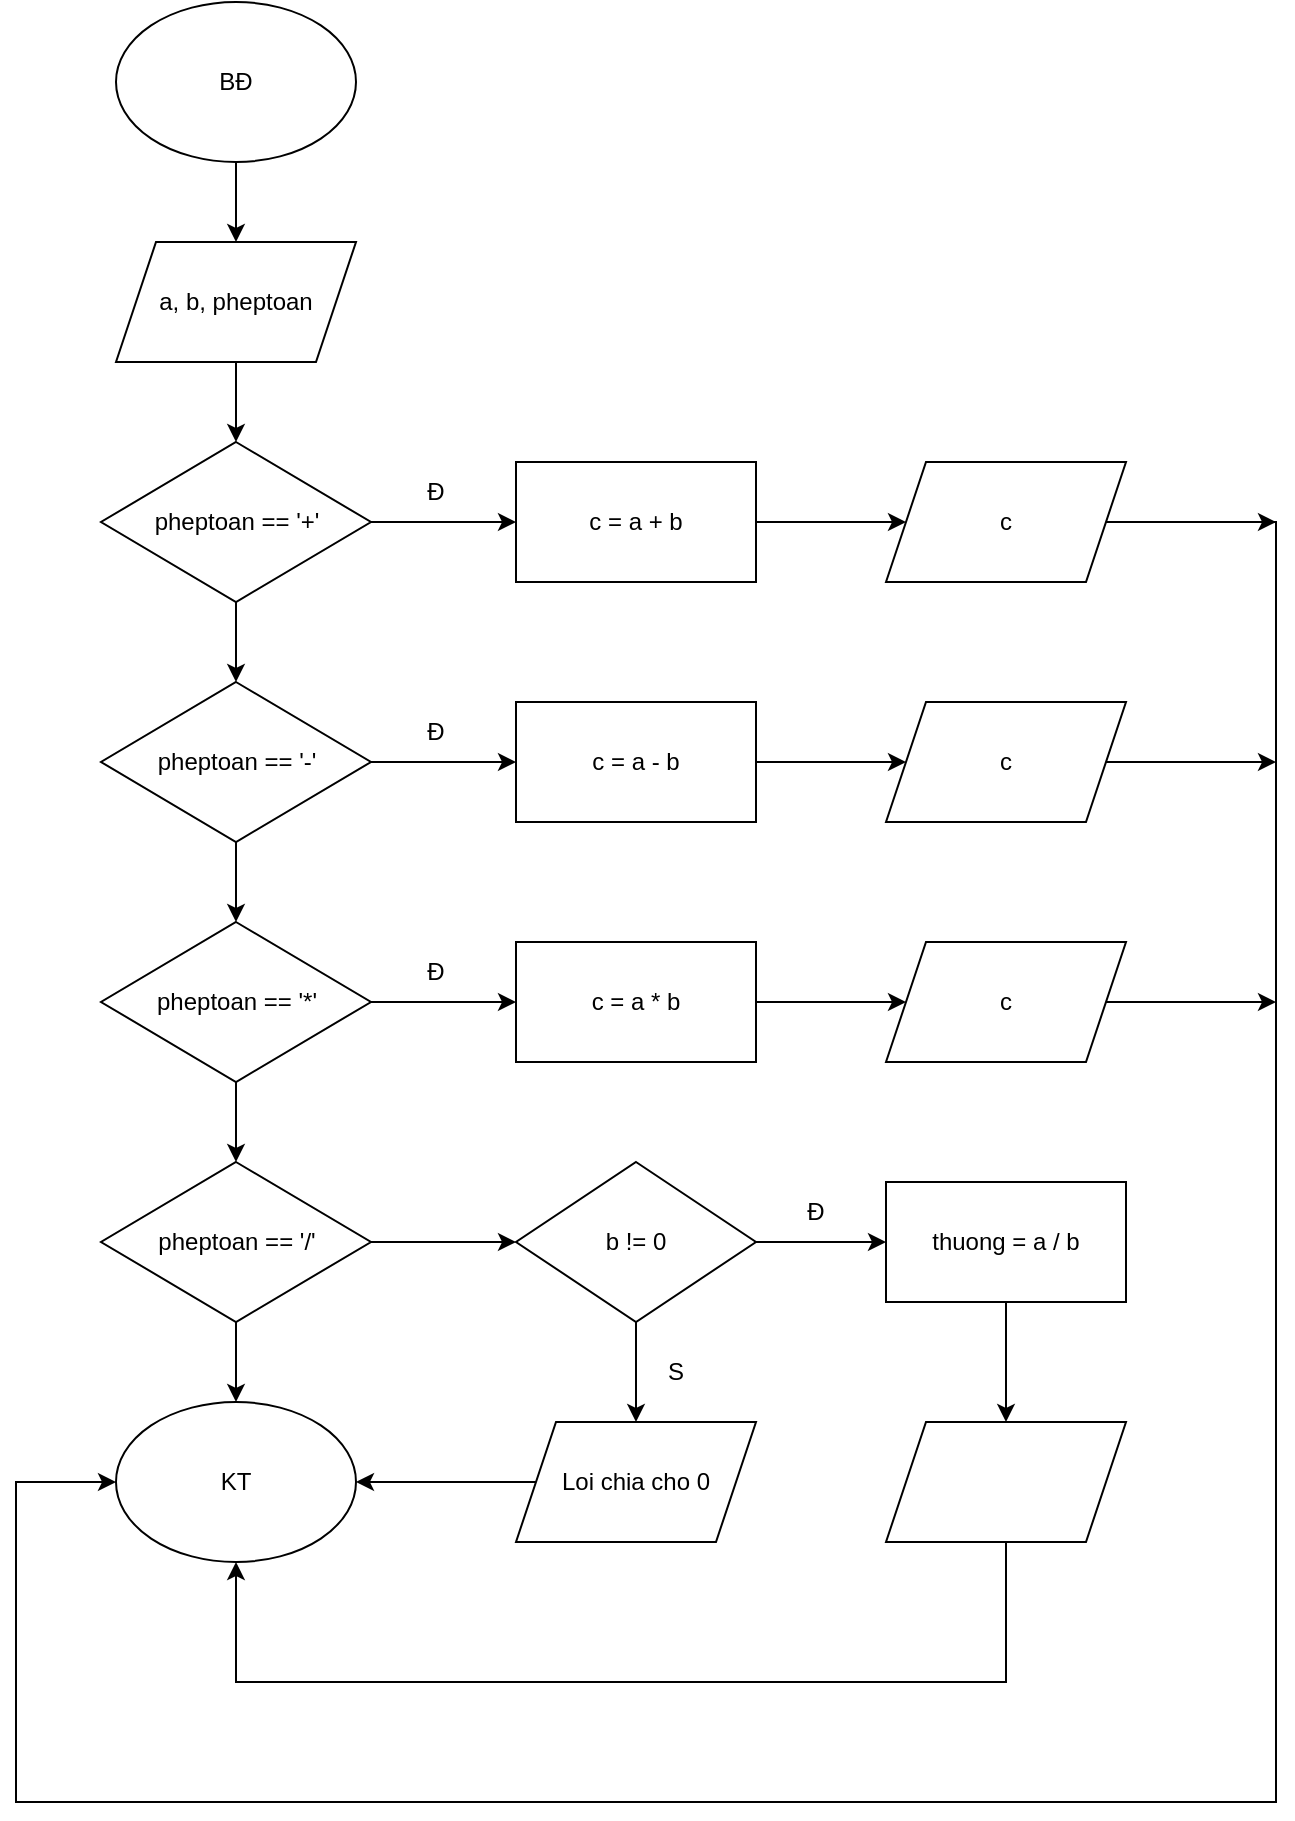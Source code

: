 <mxfile version="24.7.17">
  <diagram name="Page-1" id="DW6HWd5ORsq0Heun9Fks">
    <mxGraphModel dx="1730" dy="524" grid="1" gridSize="10" guides="1" tooltips="1" connect="1" arrows="1" fold="1" page="1" pageScale="1" pageWidth="850" pageHeight="1100" math="0" shadow="0">
      <root>
        <mxCell id="0" />
        <mxCell id="1" parent="0" />
        <mxCell id="yz9Esj85MhQnET40WkLF-4" style="edgeStyle=orthogonalEdgeStyle;rounded=0;orthogonalLoop=1;jettySize=auto;html=1;exitX=0.5;exitY=1;exitDx=0;exitDy=0;entryX=0.5;entryY=0;entryDx=0;entryDy=0;" edge="1" parent="1" source="yz9Esj85MhQnET40WkLF-1" target="yz9Esj85MhQnET40WkLF-2">
          <mxGeometry relative="1" as="geometry" />
        </mxCell>
        <mxCell id="yz9Esj85MhQnET40WkLF-1" value="BĐ" style="ellipse;whiteSpace=wrap;html=1;" vertex="1" parent="1">
          <mxGeometry x="40" y="40" width="120" height="80" as="geometry" />
        </mxCell>
        <mxCell id="yz9Esj85MhQnET40WkLF-5" style="edgeStyle=orthogonalEdgeStyle;rounded=0;orthogonalLoop=1;jettySize=auto;html=1;exitX=0.5;exitY=1;exitDx=0;exitDy=0;entryX=0.5;entryY=0;entryDx=0;entryDy=0;" edge="1" parent="1" source="yz9Esj85MhQnET40WkLF-2" target="yz9Esj85MhQnET40WkLF-3">
          <mxGeometry relative="1" as="geometry" />
        </mxCell>
        <mxCell id="yz9Esj85MhQnET40WkLF-2" value="a, b, pheptoan" style="shape=parallelogram;perimeter=parallelogramPerimeter;whiteSpace=wrap;html=1;fixedSize=1;" vertex="1" parent="1">
          <mxGeometry x="40" y="160" width="120" height="60" as="geometry" />
        </mxCell>
        <mxCell id="yz9Esj85MhQnET40WkLF-16" style="edgeStyle=orthogonalEdgeStyle;rounded=0;orthogonalLoop=1;jettySize=auto;html=1;exitX=0.5;exitY=1;exitDx=0;exitDy=0;entryX=0.5;entryY=0;entryDx=0;entryDy=0;" edge="1" parent="1" source="yz9Esj85MhQnET40WkLF-3" target="yz9Esj85MhQnET40WkLF-6">
          <mxGeometry relative="1" as="geometry" />
        </mxCell>
        <mxCell id="yz9Esj85MhQnET40WkLF-19" style="edgeStyle=orthogonalEdgeStyle;rounded=0;orthogonalLoop=1;jettySize=auto;html=1;exitX=1;exitY=0.5;exitDx=0;exitDy=0;entryX=0;entryY=0.5;entryDx=0;entryDy=0;" edge="1" parent="1" source="yz9Esj85MhQnET40WkLF-3" target="yz9Esj85MhQnET40WkLF-9">
          <mxGeometry relative="1" as="geometry" />
        </mxCell>
        <mxCell id="yz9Esj85MhQnET40WkLF-3" value="pheptoan == &#39;+&#39;" style="rhombus;whiteSpace=wrap;html=1;" vertex="1" parent="1">
          <mxGeometry x="32.5" y="260" width="135" height="80" as="geometry" />
        </mxCell>
        <mxCell id="yz9Esj85MhQnET40WkLF-17" style="edgeStyle=orthogonalEdgeStyle;rounded=0;orthogonalLoop=1;jettySize=auto;html=1;exitX=0.5;exitY=1;exitDx=0;exitDy=0;entryX=0.5;entryY=0;entryDx=0;entryDy=0;" edge="1" parent="1" source="yz9Esj85MhQnET40WkLF-6" target="yz9Esj85MhQnET40WkLF-7">
          <mxGeometry relative="1" as="geometry" />
        </mxCell>
        <mxCell id="yz9Esj85MhQnET40WkLF-20" style="edgeStyle=orthogonalEdgeStyle;rounded=0;orthogonalLoop=1;jettySize=auto;html=1;exitX=1;exitY=0.5;exitDx=0;exitDy=0;entryX=0;entryY=0.5;entryDx=0;entryDy=0;" edge="1" parent="1" source="yz9Esj85MhQnET40WkLF-6" target="yz9Esj85MhQnET40WkLF-10">
          <mxGeometry relative="1" as="geometry" />
        </mxCell>
        <mxCell id="yz9Esj85MhQnET40WkLF-6" value="pheptoan == &#39;-&#39;" style="rhombus;whiteSpace=wrap;html=1;" vertex="1" parent="1">
          <mxGeometry x="32.5" y="380" width="135" height="80" as="geometry" />
        </mxCell>
        <mxCell id="yz9Esj85MhQnET40WkLF-18" style="edgeStyle=orthogonalEdgeStyle;rounded=0;orthogonalLoop=1;jettySize=auto;html=1;exitX=0.5;exitY=1;exitDx=0;exitDy=0;entryX=0.5;entryY=0;entryDx=0;entryDy=0;" edge="1" parent="1" source="yz9Esj85MhQnET40WkLF-7" target="yz9Esj85MhQnET40WkLF-8">
          <mxGeometry relative="1" as="geometry" />
        </mxCell>
        <mxCell id="yz9Esj85MhQnET40WkLF-21" style="edgeStyle=orthogonalEdgeStyle;rounded=0;orthogonalLoop=1;jettySize=auto;html=1;exitX=1;exitY=0.5;exitDx=0;exitDy=0;entryX=0;entryY=0.5;entryDx=0;entryDy=0;" edge="1" parent="1" source="yz9Esj85MhQnET40WkLF-7" target="yz9Esj85MhQnET40WkLF-11">
          <mxGeometry relative="1" as="geometry" />
        </mxCell>
        <mxCell id="yz9Esj85MhQnET40WkLF-7" value="pheptoan == &#39;*&#39;" style="rhombus;whiteSpace=wrap;html=1;" vertex="1" parent="1">
          <mxGeometry x="32.5" y="500" width="135" height="80" as="geometry" />
        </mxCell>
        <mxCell id="yz9Esj85MhQnET40WkLF-22" style="edgeStyle=orthogonalEdgeStyle;rounded=0;orthogonalLoop=1;jettySize=auto;html=1;exitX=1;exitY=0.5;exitDx=0;exitDy=0;entryX=0;entryY=0.5;entryDx=0;entryDy=0;" edge="1" parent="1" source="yz9Esj85MhQnET40WkLF-8" target="yz9Esj85MhQnET40WkLF-12">
          <mxGeometry relative="1" as="geometry" />
        </mxCell>
        <mxCell id="yz9Esj85MhQnET40WkLF-27" style="edgeStyle=orthogonalEdgeStyle;rounded=0;orthogonalLoop=1;jettySize=auto;html=1;exitX=0.5;exitY=1;exitDx=0;exitDy=0;entryX=0.5;entryY=0;entryDx=0;entryDy=0;" edge="1" parent="1" source="yz9Esj85MhQnET40WkLF-8" target="yz9Esj85MhQnET40WkLF-26">
          <mxGeometry relative="1" as="geometry" />
        </mxCell>
        <mxCell id="yz9Esj85MhQnET40WkLF-8" value="pheptoan == &#39;/&#39;" style="rhombus;whiteSpace=wrap;html=1;" vertex="1" parent="1">
          <mxGeometry x="32.5" y="620" width="135" height="80" as="geometry" />
        </mxCell>
        <mxCell id="yz9Esj85MhQnET40WkLF-23" style="edgeStyle=orthogonalEdgeStyle;rounded=0;orthogonalLoop=1;jettySize=auto;html=1;exitX=1;exitY=0.5;exitDx=0;exitDy=0;entryX=0;entryY=0.5;entryDx=0;entryDy=0;" edge="1" parent="1" source="yz9Esj85MhQnET40WkLF-9" target="yz9Esj85MhQnET40WkLF-13">
          <mxGeometry relative="1" as="geometry" />
        </mxCell>
        <mxCell id="yz9Esj85MhQnET40WkLF-9" value="c = a + b" style="rounded=0;whiteSpace=wrap;html=1;" vertex="1" parent="1">
          <mxGeometry x="240" y="270" width="120" height="60" as="geometry" />
        </mxCell>
        <mxCell id="yz9Esj85MhQnET40WkLF-24" style="edgeStyle=orthogonalEdgeStyle;rounded=0;orthogonalLoop=1;jettySize=auto;html=1;exitX=1;exitY=0.5;exitDx=0;exitDy=0;entryX=0;entryY=0.5;entryDx=0;entryDy=0;" edge="1" parent="1" source="yz9Esj85MhQnET40WkLF-10" target="yz9Esj85MhQnET40WkLF-14">
          <mxGeometry relative="1" as="geometry" />
        </mxCell>
        <mxCell id="yz9Esj85MhQnET40WkLF-10" value="c = a - b" style="rounded=0;whiteSpace=wrap;html=1;" vertex="1" parent="1">
          <mxGeometry x="240" y="390" width="120" height="60" as="geometry" />
        </mxCell>
        <mxCell id="yz9Esj85MhQnET40WkLF-25" style="edgeStyle=orthogonalEdgeStyle;rounded=0;orthogonalLoop=1;jettySize=auto;html=1;exitX=1;exitY=0.5;exitDx=0;exitDy=0;entryX=0;entryY=0.5;entryDx=0;entryDy=0;" edge="1" parent="1" source="yz9Esj85MhQnET40WkLF-11" target="yz9Esj85MhQnET40WkLF-15">
          <mxGeometry relative="1" as="geometry" />
        </mxCell>
        <mxCell id="yz9Esj85MhQnET40WkLF-11" value="c = a * b" style="rounded=0;whiteSpace=wrap;html=1;" vertex="1" parent="1">
          <mxGeometry x="240" y="510" width="120" height="60" as="geometry" />
        </mxCell>
        <mxCell id="yz9Esj85MhQnET40WkLF-29" style="edgeStyle=orthogonalEdgeStyle;rounded=0;orthogonalLoop=1;jettySize=auto;html=1;exitX=0.5;exitY=1;exitDx=0;exitDy=0;entryX=0.5;entryY=0;entryDx=0;entryDy=0;" edge="1" parent="1" source="yz9Esj85MhQnET40WkLF-12" target="yz9Esj85MhQnET40WkLF-28">
          <mxGeometry relative="1" as="geometry" />
        </mxCell>
        <mxCell id="yz9Esj85MhQnET40WkLF-32" style="edgeStyle=orthogonalEdgeStyle;rounded=0;orthogonalLoop=1;jettySize=auto;html=1;exitX=1;exitY=0.5;exitDx=0;exitDy=0;entryX=0;entryY=0.5;entryDx=0;entryDy=0;" edge="1" parent="1" source="yz9Esj85MhQnET40WkLF-12" target="yz9Esj85MhQnET40WkLF-31">
          <mxGeometry relative="1" as="geometry" />
        </mxCell>
        <mxCell id="yz9Esj85MhQnET40WkLF-12" value="b != 0" style="rhombus;whiteSpace=wrap;html=1;" vertex="1" parent="1">
          <mxGeometry x="240" y="620" width="120" height="80" as="geometry" />
        </mxCell>
        <mxCell id="yz9Esj85MhQnET40WkLF-36" style="edgeStyle=orthogonalEdgeStyle;rounded=0;orthogonalLoop=1;jettySize=auto;html=1;exitX=1;exitY=0.5;exitDx=0;exitDy=0;entryX=0;entryY=0.5;entryDx=0;entryDy=0;" edge="1" parent="1" source="yz9Esj85MhQnET40WkLF-13" target="yz9Esj85MhQnET40WkLF-26">
          <mxGeometry relative="1" as="geometry">
            <Array as="points">
              <mxPoint x="620" y="300" />
              <mxPoint x="620" y="940" />
              <mxPoint x="-10" y="940" />
              <mxPoint x="-10" y="780" />
            </Array>
          </mxGeometry>
        </mxCell>
        <mxCell id="yz9Esj85MhQnET40WkLF-39" style="edgeStyle=orthogonalEdgeStyle;rounded=0;orthogonalLoop=1;jettySize=auto;html=1;exitX=1;exitY=0.5;exitDx=0;exitDy=0;" edge="1" parent="1" source="yz9Esj85MhQnET40WkLF-13">
          <mxGeometry relative="1" as="geometry">
            <mxPoint x="620" y="300" as="targetPoint" />
          </mxGeometry>
        </mxCell>
        <mxCell id="yz9Esj85MhQnET40WkLF-13" value="c" style="shape=parallelogram;perimeter=parallelogramPerimeter;whiteSpace=wrap;html=1;fixedSize=1;" vertex="1" parent="1">
          <mxGeometry x="425" y="270" width="120" height="60" as="geometry" />
        </mxCell>
        <mxCell id="yz9Esj85MhQnET40WkLF-37" style="edgeStyle=orthogonalEdgeStyle;rounded=0;orthogonalLoop=1;jettySize=auto;html=1;exitX=1;exitY=0.5;exitDx=0;exitDy=0;" edge="1" parent="1" source="yz9Esj85MhQnET40WkLF-14">
          <mxGeometry relative="1" as="geometry">
            <mxPoint x="620" y="420" as="targetPoint" />
          </mxGeometry>
        </mxCell>
        <mxCell id="yz9Esj85MhQnET40WkLF-14" value="c" style="shape=parallelogram;perimeter=parallelogramPerimeter;whiteSpace=wrap;html=1;fixedSize=1;" vertex="1" parent="1">
          <mxGeometry x="425" y="390" width="120" height="60" as="geometry" />
        </mxCell>
        <mxCell id="yz9Esj85MhQnET40WkLF-38" style="edgeStyle=orthogonalEdgeStyle;rounded=0;orthogonalLoop=1;jettySize=auto;html=1;exitX=1;exitY=0.5;exitDx=0;exitDy=0;" edge="1" parent="1" source="yz9Esj85MhQnET40WkLF-15">
          <mxGeometry relative="1" as="geometry">
            <mxPoint x="620" y="540" as="targetPoint" />
          </mxGeometry>
        </mxCell>
        <mxCell id="yz9Esj85MhQnET40WkLF-15" value="c" style="shape=parallelogram;perimeter=parallelogramPerimeter;whiteSpace=wrap;html=1;fixedSize=1;" vertex="1" parent="1">
          <mxGeometry x="425" y="510" width="120" height="60" as="geometry" />
        </mxCell>
        <mxCell id="yz9Esj85MhQnET40WkLF-26" value="KT" style="ellipse;whiteSpace=wrap;html=1;" vertex="1" parent="1">
          <mxGeometry x="40" y="740" width="120" height="80" as="geometry" />
        </mxCell>
        <mxCell id="yz9Esj85MhQnET40WkLF-30" style="edgeStyle=orthogonalEdgeStyle;rounded=0;orthogonalLoop=1;jettySize=auto;html=1;exitX=0;exitY=0.5;exitDx=0;exitDy=0;entryX=1;entryY=0.5;entryDx=0;entryDy=0;" edge="1" parent="1" source="yz9Esj85MhQnET40WkLF-28" target="yz9Esj85MhQnET40WkLF-26">
          <mxGeometry relative="1" as="geometry" />
        </mxCell>
        <mxCell id="yz9Esj85MhQnET40WkLF-28" value="Loi chia cho 0" style="shape=parallelogram;perimeter=parallelogramPerimeter;whiteSpace=wrap;html=1;fixedSize=1;" vertex="1" parent="1">
          <mxGeometry x="240" y="750" width="120" height="60" as="geometry" />
        </mxCell>
        <mxCell id="yz9Esj85MhQnET40WkLF-34" style="edgeStyle=orthogonalEdgeStyle;rounded=0;orthogonalLoop=1;jettySize=auto;html=1;exitX=0.5;exitY=1;exitDx=0;exitDy=0;entryX=0.5;entryY=0;entryDx=0;entryDy=0;" edge="1" parent="1" source="yz9Esj85MhQnET40WkLF-31" target="yz9Esj85MhQnET40WkLF-33">
          <mxGeometry relative="1" as="geometry" />
        </mxCell>
        <mxCell id="yz9Esj85MhQnET40WkLF-31" value="thuong = a / b" style="rounded=0;whiteSpace=wrap;html=1;" vertex="1" parent="1">
          <mxGeometry x="425" y="630" width="120" height="60" as="geometry" />
        </mxCell>
        <mxCell id="yz9Esj85MhQnET40WkLF-35" style="edgeStyle=orthogonalEdgeStyle;rounded=0;orthogonalLoop=1;jettySize=auto;html=1;exitX=0.5;exitY=1;exitDx=0;exitDy=0;entryX=0.5;entryY=1;entryDx=0;entryDy=0;" edge="1" parent="1" source="yz9Esj85MhQnET40WkLF-33" target="yz9Esj85MhQnET40WkLF-26">
          <mxGeometry relative="1" as="geometry">
            <Array as="points">
              <mxPoint x="485" y="880" />
              <mxPoint x="100" y="880" />
            </Array>
          </mxGeometry>
        </mxCell>
        <mxCell id="yz9Esj85MhQnET40WkLF-33" value="" style="shape=parallelogram;perimeter=parallelogramPerimeter;whiteSpace=wrap;html=1;fixedSize=1;" vertex="1" parent="1">
          <mxGeometry x="425" y="750" width="120" height="60" as="geometry" />
        </mxCell>
        <mxCell id="yz9Esj85MhQnET40WkLF-40" value="Đ" style="text;html=1;align=center;verticalAlign=middle;whiteSpace=wrap;rounded=0;" vertex="1" parent="1">
          <mxGeometry x="170" y="270" width="60" height="30" as="geometry" />
        </mxCell>
        <mxCell id="yz9Esj85MhQnET40WkLF-42" value="Đ" style="text;html=1;align=center;verticalAlign=middle;whiteSpace=wrap;rounded=0;" vertex="1" parent="1">
          <mxGeometry x="170" y="390" width="60" height="30" as="geometry" />
        </mxCell>
        <mxCell id="yz9Esj85MhQnET40WkLF-43" value="Đ" style="text;html=1;align=center;verticalAlign=middle;whiteSpace=wrap;rounded=0;" vertex="1" parent="1">
          <mxGeometry x="170" y="510" width="60" height="30" as="geometry" />
        </mxCell>
        <mxCell id="yz9Esj85MhQnET40WkLF-45" value="Đ" style="text;html=1;align=center;verticalAlign=middle;whiteSpace=wrap;rounded=0;" vertex="1" parent="1">
          <mxGeometry x="360" y="630" width="60" height="30" as="geometry" />
        </mxCell>
        <mxCell id="yz9Esj85MhQnET40WkLF-46" value="S" style="text;html=1;align=center;verticalAlign=middle;whiteSpace=wrap;rounded=0;" vertex="1" parent="1">
          <mxGeometry x="290" y="710" width="60" height="30" as="geometry" />
        </mxCell>
      </root>
    </mxGraphModel>
  </diagram>
</mxfile>
